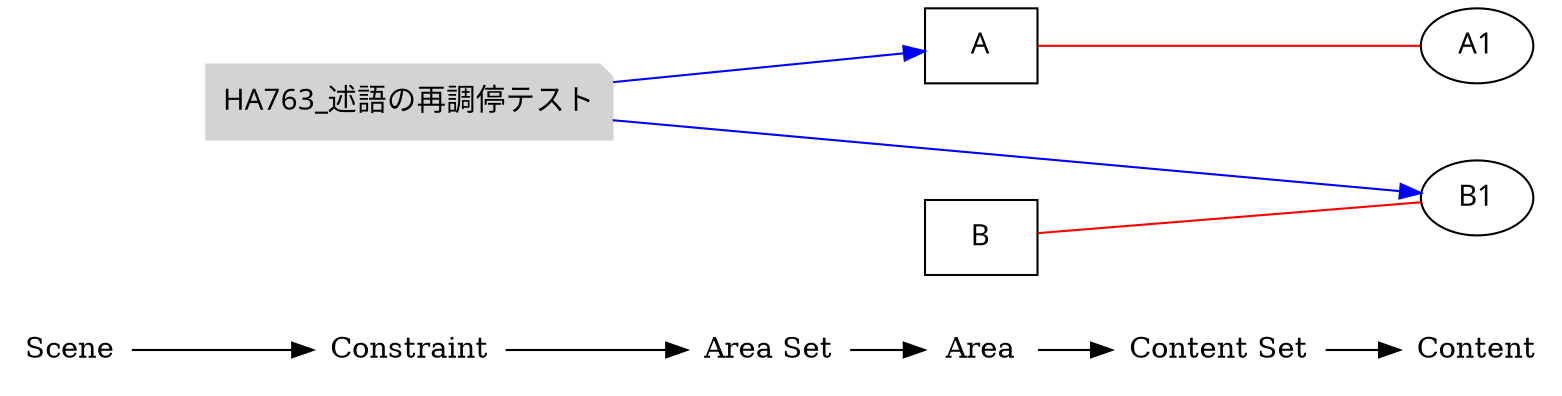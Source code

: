 digraph rule_objects_graph {
	rankdir = LR;
	charset="utf-8";
	clusterrank = global;
	
	node [shape = plaintext];
	Scene -> Constraint -> "Area Set" -> Area -> "Content Set" -> Content; 
	{ rank = same;
		node [shape = box];
		{
			Area;

			e1 [label="A", fontname="Meiryo UI"];
			e2 [label="B", fontname="Meiryo UI"];
		}
	}
	
	{ rank = same;
		node [shape = ellipse];
		{
			Content;

			e3 [label="A1", fontname="Meiryo UI"];
			e4 [label="B1", fontname="Meiryo UI"];

		}
	}
	
	{
		subgraph subareaset {
			"Area Set";
			node [shape = box, style = filled, color = lightpink];


		}
	}


	
	{
		subgraph subcontentset {
			"Content Set";
			node [shape = ellipse, style = filled, color = palegreen];


		}
	}



	

	

	e1 -> e3 [dir=none, color=red];
	e2 -> e4 [dir=none, color=red];
	

	

	subgraph scene { rank = same;
		node [shape = circle, style = filled, color = lightblue];
		{
			"Scene";

		}
	}

	{ rank = same;
		node [shape = note, style = filled, color = lightgrey];
		{
			"Constraint";
			e5 [label="HA763_述語の再調停テスト", fontname="Meiryo UI"];
		}
	}
	
	{ rank = same;
		node [shape = note, style = filled, color = lavenderblush2];
		{
			"Constraint";
		}
	}

	{ rank = same;
		node [shape = note, style = filled, color = lightpink2];
		{
			"Constraint";
		}
	}

	e5 -> e1 [color=blue];
	e5 -> e4 [color=blue];
	

	

	
}

